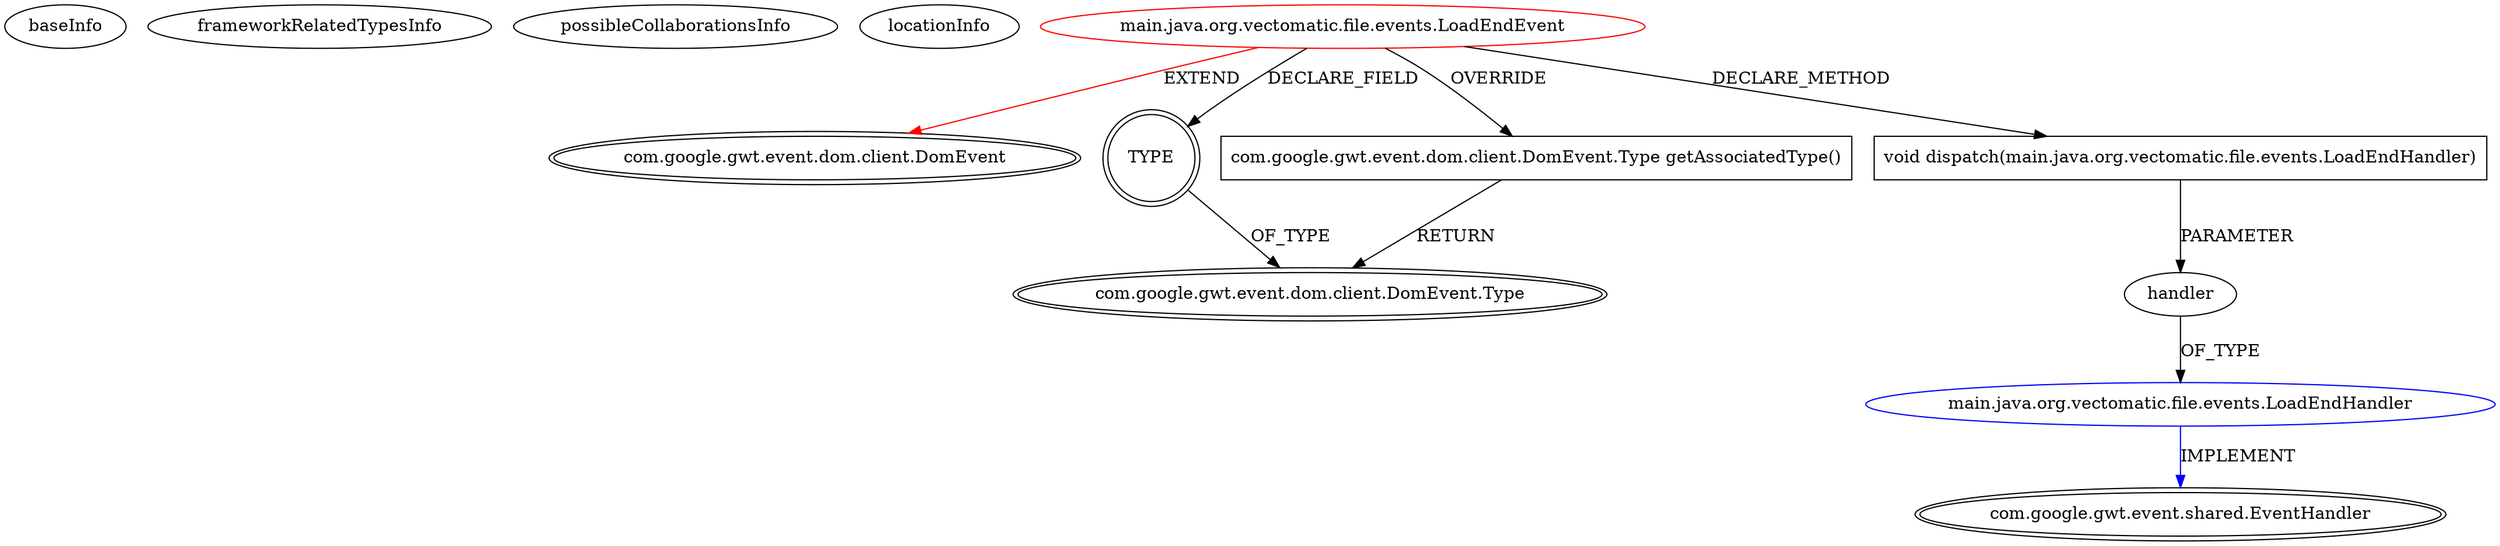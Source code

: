digraph {
baseInfo[graphId=3462,category="extension_graph",isAnonymous=false,possibleRelation=true]
frameworkRelatedTypesInfo[0="com.google.gwt.event.dom.client.DomEvent"]
possibleCollaborationsInfo[0="3462~CLIENT_METHOD_DECLARATION-PARAMETER_DECLARATION-~com.google.gwt.event.dom.client.DomEvent ~com.google.gwt.event.shared.EventHandler ~false~false"]
locationInfo[projectName="laaglu-lib-gwt-file",filePath="/laaglu-lib-gwt-file/lib-gwt-file-master/src/main/java/org/vectomatic/file/events/LoadEndEvent.java",contextSignature="LoadEndEvent",graphId="3462"]
0[label="main.java.org.vectomatic.file.events.LoadEndEvent",vertexType="ROOT_CLIENT_CLASS_DECLARATION",isFrameworkType=false,color=red]
1[label="com.google.gwt.event.dom.client.DomEvent",vertexType="FRAMEWORK_CLASS_TYPE",isFrameworkType=true,peripheries=2]
2[label="TYPE",vertexType="FIELD_DECLARATION",isFrameworkType=true,peripheries=2,shape=circle]
3[label="com.google.gwt.event.dom.client.DomEvent.Type",vertexType="FRAMEWORK_CLASS_TYPE",isFrameworkType=true,peripheries=2]
4[label="com.google.gwt.event.dom.client.DomEvent.Type getAssociatedType()",vertexType="OVERRIDING_METHOD_DECLARATION",isFrameworkType=false,shape=box]
8[label="void dispatch(main.java.org.vectomatic.file.events.LoadEndHandler)",vertexType="CLIENT_METHOD_DECLARATION",isFrameworkType=false,shape=box]
9[label="handler",vertexType="PARAMETER_DECLARATION",isFrameworkType=false]
10[label="main.java.org.vectomatic.file.events.LoadEndHandler",vertexType="REFERENCE_CLIENT_CLASS_DECLARATION",isFrameworkType=false,color=blue]
11[label="com.google.gwt.event.shared.EventHandler",vertexType="FRAMEWORK_INTERFACE_TYPE",isFrameworkType=true,peripheries=2]
0->1[label="EXTEND",color=red]
0->2[label="DECLARE_FIELD"]
2->3[label="OF_TYPE"]
0->4[label="OVERRIDE"]
4->3[label="RETURN"]
0->8[label="DECLARE_METHOD"]
10->11[label="IMPLEMENT",color=blue]
9->10[label="OF_TYPE"]
8->9[label="PARAMETER"]
}
